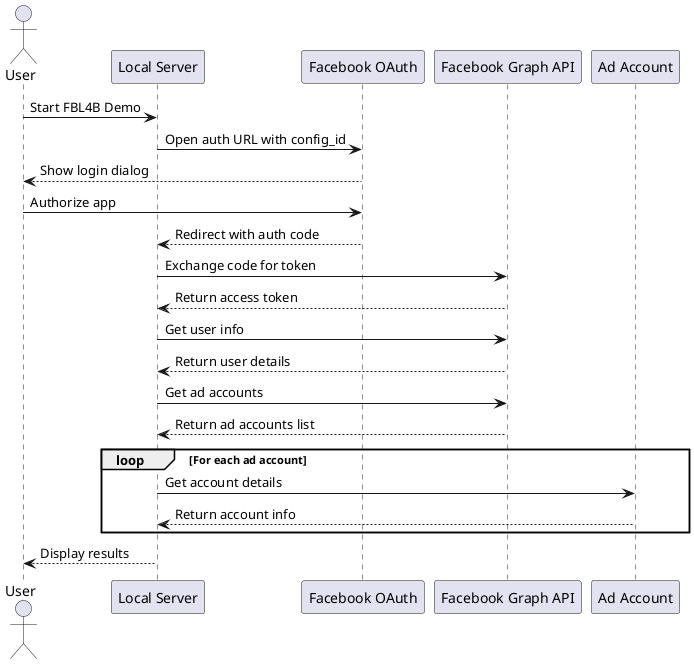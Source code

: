 @startuml FBL4B Authorization Flow

actor User
participant "Local Server" as Server
participant "Facebook OAuth" as OAuth
participant "Facebook Graph API" as GraphAPI
participant "Ad Account" as AdAccount

User -> Server: Start FBL4B Demo
Server -> OAuth: Open auth URL with config_id
OAuth --> User: Show login dialog
User -> OAuth: Authorize app
OAuth --> Server: Redirect with auth code
Server -> GraphAPI: Exchange code for token
GraphAPI --> Server: Return access token
Server -> GraphAPI: Get user info
GraphAPI --> Server: Return user details
Server -> GraphAPI: Get ad accounts
GraphAPI --> Server: Return ad accounts list
loop For each ad account
    Server -> AdAccount: Get account details
    AdAccount --> Server: Return account info
end
Server --> User: Display results

@enduml 